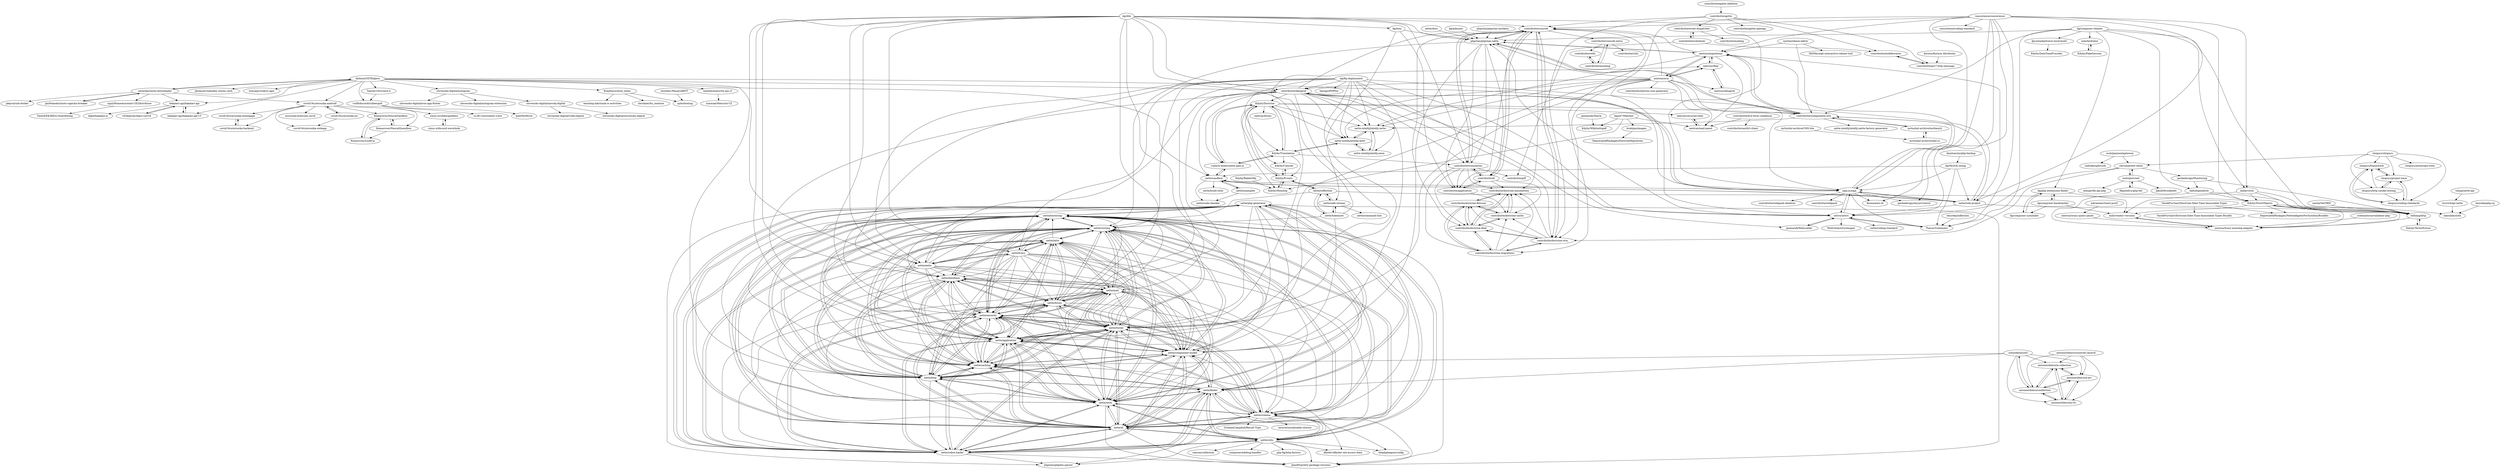 digraph G {
"nette/php-generator" -> "nette/bootstrap"
"nette/php-generator" -> "nette/neon"
"nette/php-generator" -> "nette/di"
"nette/php-generator" -> "nette/robot-loader"
"nette/php-generator" -> "nette/finder"
"nette/php-generator" -> "nette/utils"
"nette/php-generator" -> "nette/schema"
"nette/php-generator" -> "Jean85/pretty-package-versions" ["e"=1]
"nette/php-generator" -> "phpstan/phpdoc-parser" ["e"=1]
"nette/php-generator" -> "nette/http"
"nette/php-generator" -> "nette/caching"
"nette/php-generator" -> "nette/component-model"
"nette/php-generator" -> "nette/application"
"nette/php-generator" -> "nette/tester"
"nette/php-generator" -> "nette/security"
"shopsys/shopsys" -> "shopsys/framework"
"shopsys/shopsys" -> "shopsys/project-base"
"shopsys/shopsys" -> "shopsys/http-smoke-testing"
"shopsys/shopsys" -> "shopsys/coding-standards"
"shopsys/shopsys" -> "shopsys/monorepo-tools" ["e"=1]
"shopsys/shopsys" -> "slevomat/eet-client"
"shopsys/project-base" -> "shopsys/framework"
"shopsys/project-base" -> "shopsys/coding-standards"
"shopsys/project-base" -> "shopsys/http-smoke-testing"
"shopsys/framework" -> "shopsys/coding-standards"
"shopsys/framework" -> "shopsys/project-base"
"antonioribeiro/countries-laravel" -> "antonioribeiro/ia-collection"
"antonioribeiro/countries-laravel" -> "antonioribeiro/ia-arr"
"antonioribeiro/countries-laravel" -> "antonioribeiro/ia-str"
"antonioribeiro/countries-laravel" -> "antonioribeiro/coollection"
"nette/neon" -> "nette/bootstrap"
"nette/neon" -> "nette/di"
"nette/neon" -> "nette/robot-loader"
"nette/neon" -> "nette/finder"
"nette/neon" -> "nette/schema"
"nette/neon" -> "nette/utils"
"nette/neon" -> "nette/php-generator"
"nette/neon" -> "nette/component-model"
"nette/neon" -> "nette/caching"
"nette/neon" -> "nette/application"
"nette/neon" -> "nette/tester"
"nette/neon" -> "nette/security"
"nette/neon" -> "nette/routing"
"nette/neon" -> "Jean85/pretty-package-versions" ["e"=1]
"nette/neon" -> "nette/http"
"antonioribeiro/coollection" -> "antonioribeiro/ia-arr"
"antonioribeiro/coollection" -> "antonioribeiro/ia-collection"
"antonioribeiro/coollection" -> "antonioribeiro/ia-str"
"antonioribeiro/coollection" -> "colinodell/json5"
"colinodell/json5" -> "antonioribeiro/ia-arr"
"colinodell/json5" -> "antonioribeiro/ia-str"
"colinodell/json5" -> "antonioribeiro/ia-collection"
"colinodell/json5" -> "antonioribeiro/coollection"
"colinodell/json5" -> "nette/caching"
"colinodell/json5" -> "nette/finder"
"antonioribeiro/ia-arr" -> "antonioribeiro/ia-collection"
"antonioribeiro/ia-arr" -> "antonioribeiro/ia-str"
"antonioribeiro/ia-arr" -> "antonioribeiro/coollection"
"antonioribeiro/ia-str" -> "antonioribeiro/ia-arr"
"antonioribeiro/ia-str" -> "antonioribeiro/ia-collection"
"antonioribeiro/ia-str" -> "antonioribeiro/coollection"
"antonioribeiro/ia-collection" -> "antonioribeiro/ia-arr"
"antonioribeiro/ia-collection" -> "antonioribeiro/ia-str"
"antonioribeiro/ia-collection" -> "antonioribeiro/coollection"
"nette/caching" -> "nette/component-model"
"nette/caching" -> "nette/routing"
"nette/caching" -> "nette/security"
"nette/caching" -> "nette/application"
"nette/caching" -> "nette/tester"
"nette/caching" -> "nette/http"
"nette/caching" -> "nette/forms"
"nette/caching" -> "nette/mail"
"nette/caching" -> "nette/database"
"nette/caching" -> "nette/bootstrap"
"nette/caching" -> "nette/finder"
"nette/caching" -> "nette/di"
"nette/caching" -> "nette/neon"
"nette/caching" -> "nette/robot-loader"
"nette/caching" -> "nette/latte"
"nette/utils" -> "nette/finder"
"nette/utils" -> "nette/robot-loader"
"nette/utils" -> "nette/schema"
"nette/utils" -> "nette/di"
"nette/utils" -> "nette/neon"
"nette/utils" -> "nette/bootstrap"
"nette/utils" -> "Jean85/pretty-package-versions" ["e"=1]
"nette/utils" -> "nette/php-generator"
"nette/utils" -> "phpstan/phpdoc-parser" ["e"=1]
"nette/utils" -> "nette/caching"
"nette/utils" -> "thephpleague/config" ["e"=1]
"nette/utils" -> "composer/xdebug-handler" ["e"=1]
"nette/utils" -> "php-fig/http-factory" ["e"=1]
"nette/utils" -> "dflydev/dflydev-dot-access-data" ["e"=1]
"nette/utils" -> "ramsey/collection" ["e"=1]
"nette/finder" -> "nette/robot-loader"
"nette/finder" -> "nette/bootstrap"
"nette/finder" -> "nette/neon"
"nette/finder" -> "nette/di"
"nette/finder" -> "nette/utils"
"nette/finder" -> "Jean85/pretty-package-versions" ["e"=1]
"nette/finder" -> "nette/schema"
"nette/finder" -> "nette/php-generator"
"nette/finder" -> "nette/caching"
"nette/finder" -> "phpstan/phpdoc-parser" ["e"=1]
"nette/finder" -> "nette/component-model"
"nette/finder" -> "nette/application"
"nette/finder" -> "nette/routing"
"nette/finder" -> "nette/security"
"nette/finder" -> "nette/http"
"nette/forms" -> "nette/component-model"
"nette/forms" -> "nette/security"
"nette/forms" -> "nette/tester"
"nette/forms" -> "nette/routing"
"nette/forms" -> "nette/application"
"nette/forms" -> "nette/caching"
"nette/forms" -> "nette/http"
"nette/forms" -> "nette/mail"
"nette/forms" -> "nette/database"
"nette/forms" -> "nette/bootstrap"
"nette/forms" -> "nette/di"
"nette/forms" -> "nette/neon"
"nette/forms" -> "nette/latte"
"nette/forms" -> "nette/robot-loader"
"nette/forms" -> "nette/schema"
"nette/robot-loader" -> "nette/finder"
"nette/robot-loader" -> "nette/bootstrap"
"nette/robot-loader" -> "nette/neon"
"nette/robot-loader" -> "nette/di"
"nette/robot-loader" -> "nette/utils"
"nette/robot-loader" -> "nette/schema"
"nette/robot-loader" -> "nette/php-generator"
"nette/robot-loader" -> "Jean85/pretty-package-versions" ["e"=1]
"nette/robot-loader" -> "phpstan/phpdoc-parser" ["e"=1]
"nette/robot-loader" -> "nette/component-model"
"nette/robot-loader" -> "nette/caching"
"nette/robot-loader" -> "nette/routing"
"nette/robot-loader" -> "nette/security"
"nette/robot-loader" -> "nette/application"
"nette/robot-loader" -> "nette/tester"
"nette/application" -> "nette/component-model"
"nette/application" -> "nette/routing"
"nette/application" -> "nette/security"
"nette/application" -> "nette/tester"
"nette/application" -> "nette/http"
"nette/application" -> "nette/caching"
"nette/application" -> "nette/forms"
"nette/application" -> "nette/mail"
"nette/application" -> "nette/database"
"nette/application" -> "nette/bootstrap"
"nette/application" -> "nette/di"
"nette/application" -> "nette/neon"
"nette/application" -> "nette/latte"
"nette/application" -> "nette/robot-loader"
"nette/application" -> "nette/schema"
"nextras/migrations" -> "nextras/dbal"
"nextras/migrations" -> "contributte/console"
"nextras/migrations" -> "phpstan/phpstan-nette"
"nextras/migrations" -> "contributte/componette-site"
"nextras/migrations" -> "nette-intellij/intellij-nette"
"nextras/migrations" -> "nextras/orm"
"nextras/migrations" -> "nextras/mail-panel"
"nette/security" -> "nette/component-model"
"nette/security" -> "nette/routing"
"nette/security" -> "nette/tester"
"nette/security" -> "nette/application"
"nette/security" -> "nette/caching"
"nette/security" -> "nette/http"
"nette/security" -> "nette/forms"
"nette/security" -> "nette/mail"
"nette/security" -> "nette/database"
"nette/security" -> "nette/bootstrap"
"nette/security" -> "nette/di"
"nette/security" -> "nette/neon"
"nette/security" -> "nette/robot-loader"
"nette/security" -> "nette/latte"
"nette/security" -> "nette/schema"
"phpstan/phpstan-mockery" -> "phpstan/phpstan-nette"
"nette/http" -> "nette/component-model"
"nette/http" -> "nette/routing"
"nette/http" -> "nette/security"
"nette/http" -> "nette/application"
"nette/http" -> "nette/tester"
"nette/http" -> "nette/caching"
"nette/http" -> "nette/forms"
"nette/http" -> "nette/mail"
"nette/http" -> "nette/database"
"nette/http" -> "nette/bootstrap"
"nette/http" -> "nette/di"
"nette/http" -> "nette/neon"
"nette/http" -> "nette/robot-loader"
"nette/http" -> "nette/latte"
"nette/http" -> "nette/finder"
"setnicka/ulozto-downloader" -> "JanPalasek/ulozto-captcha-breaker"
"setnicka/ulozto-downloader" -> "covid19cz/erouska-android"
"setnicka/ulozto-downloader" -> "tkohout/OSTRAJava"
"setnicka/ulozto-downloader" -> "pkejval/uld-docker"
"setnicka/ulozto-downloader" -> "bakalari-api/bakalari-api"
"setnicka/ulozto-downloader" -> "zigul/HomeAssistant-CEZdistribuce"
"nette/di" -> "nette/bootstrap"
"nette/di" -> "nette/neon"
"nette/di" -> "nette/robot-loader"
"nette/di" -> "nette/finder"
"nette/di" -> "nette/schema"
"nette/di" -> "nette/utils"
"nette/di" -> "nette/php-generator"
"nette/di" -> "nette/component-model"
"nette/di" -> "nette/caching"
"nette/di" -> "nette/application"
"nette/di" -> "nette/tester"
"nette/di" -> "nette/security"
"nette/di" -> "nette/http"
"nette/di" -> "Jean85/pretty-package-versions" ["e"=1]
"nette/di" -> "nette/routing"
"nette/bootstrap" -> "nette/di"
"nette/bootstrap" -> "nette/neon"
"nette/bootstrap" -> "nette/robot-loader"
"nette/bootstrap" -> "nette/finder"
"nette/bootstrap" -> "nette/schema"
"nette/bootstrap" -> "nette/utils"
"nette/bootstrap" -> "nette/php-generator"
"nette/bootstrap" -> "nette/component-model"
"nette/bootstrap" -> "nette/caching"
"nette/bootstrap" -> "nette/routing"
"nette/bootstrap" -> "nette/security"
"nette/bootstrap" -> "nette/application"
"nette/bootstrap" -> "nette/tester"
"nette/bootstrap" -> "Jean85/pretty-package-versions" ["e"=1]
"nette/bootstrap" -> "nette/http"
"vutfitdiscord/rubbergod" -> "sinus-x/rubbergoddess"
"vutfitdiscord/rubbergod" -> "su-fit-vut/student-voice"
"vutfitdiscord/rubbergod" -> "kub05h/fitsch"
"nette/database" -> "nette/component-model"
"nette/database" -> "nette/routing"
"nette/database" -> "nette/security"
"nette/database" -> "nette/tester"
"nette/database" -> "nette/application"
"nette/database" -> "nette/http"
"nette/database" -> "nette/caching"
"nette/database" -> "nette/forms"
"nette/database" -> "nette/mail"
"nette/database" -> "nette/bootstrap"
"nette/database" -> "nette/di"
"nette/database" -> "nette/neon"
"nette/database" -> "nette/latte"
"nette/database" -> "nette/robot-loader"
"nette/database" -> "nette/schema"
"nette/schema" -> "nette/utils"
"nette/schema" -> "nette/bootstrap"
"nette/schema" -> "nette/neon"
"nette/schema" -> "nette/di"
"nette/schema" -> "nette/robot-loader"
"nette/schema" -> "nette/finder"
"nette/schema" -> "thephpleague/config" ["e"=1]
"nette/schema" -> "dflydev/dflydev-dot-access-data" ["e"=1]
"nette/schema" -> "nette/routing"
"nette/schema" -> "GrahamCampbell/Result-Type" ["e"=1]
"nette/schema" -> "laravel/serializable-closure" ["e"=1]
"nette/schema" -> "nette/security"
"nette/schema" -> "nette/component-model"
"nette/schema" -> "nette/tester"
"nette/schema" -> "nette/application"
"nette/routing" -> "nette/component-model"
"nette/routing" -> "nette/security"
"nette/routing" -> "nette/tester"
"nette/routing" -> "nette/application"
"nette/routing" -> "nette/http"
"nette/routing" -> "nette/caching"
"nette/routing" -> "nette/forms"
"nette/routing" -> "nette/mail"
"nette/routing" -> "nette/database"
"nette/routing" -> "nette/bootstrap"
"nette/routing" -> "nette/neon"
"nette/routing" -> "nette/schema"
"nette/routing" -> "nette/robot-loader"
"nette/routing" -> "nette/di"
"nette/routing" -> "nette/latte"
"nette/mail" -> "nette/component-model"
"nette/mail" -> "nette/security"
"nette/mail" -> "nette/routing"
"nette/mail" -> "nette/tester"
"nette/mail" -> "nette/application"
"nette/mail" -> "nette/http"
"nette/mail" -> "nette/forms"
"nette/mail" -> "nette/caching"
"nette/mail" -> "nette/database"
"nette/mail" -> "nette/bootstrap"
"nette/mail" -> "nette/neon"
"nette/mail" -> "nette/di"
"nette/mail" -> "nette/latte"
"nette/mail" -> "nette/robot-loader"
"nette/mail" -> "nette/schema"
"vitSkalicky/lepsi-rozvrh" -> "bakalari-api/bakalari-api"
"contributte/doctrine-fixtures" -> "contributte/doctrine-cache"
"contributte/doctrine-fixtures" -> "contributte/doctrine-annotations"
"contributte/doctrine-fixtures" -> "contributte/doctrine-dbal"
"contributte/doctrine-fixtures" -> "contributte/doctrine-migrations"
"contributte/doctrine-annotations" -> "contributte/doctrine-cache"
"contributte/doctrine-annotations" -> "contributte/doctrine-dbal"
"contributte/doctrine-annotations" -> "contributte/doctrine-fixtures"
"contributte/doctrine-cache" -> "contributte/doctrine-annotations"
"contributte/doctrine-cache" -> "contributte/doctrine-dbal"
"contributte/doctrine-cache" -> "contributte/doctrine-fixtures"
"nette/component-model" -> "nette/routing"
"nette/component-model" -> "nette/security"
"nette/component-model" -> "nette/application"
"nette/component-model" -> "nette/tester"
"nette/component-model" -> "nette/caching"
"nette/component-model" -> "nette/http"
"nette/component-model" -> "nette/forms"
"nette/component-model" -> "nette/mail"
"nette/component-model" -> "nette/database"
"nette/component-model" -> "nette/bootstrap"
"nette/component-model" -> "nette/di"
"nette/component-model" -> "nette/neon"
"nette/component-model" -> "nette/robot-loader"
"nette/component-model" -> "nette/latte"
"nette/component-model" -> "nette/finder"
"contributte/translation" -> "contributte/console"
"contributte/translation" -> "contributte/di"
"contributte/translation" -> "contributte/application"
"contributte/translation" -> "contributte/doctrine-dbal"
"contributte/translation" -> "contributte/doctrine-migrations"
"contributte/translation" -> "contributte/pdf"
"contributte/translation" -> "contributte/doctrine-annotations"
"nextras/orm" -> "nextras/dbal"
"nextras/orm" -> "nextras/migrations"
"nextras/orm" -> "naja-js/naja"
"nextras/orm" -> "nextras/datagrid"
"nextras/orm" -> "nette-intellij/intellij-latte"
"nextras/orm" -> "nittro/nittro"
"nextras/orm" -> "phpstan/phpstan-nette"
"nextras/orm" -> "contributte/datagrid"
"nextras/orm" -> "contributte/nextras-orm-generator"
"nextras/orm" -> "contributte/console"
"nextras/orm" -> "contributte/componette-site"
"nextras/orm" -> "nextras/mail-panel"
"nextras/orm" -> "nette/tester"
"nextras/orm" -> "nette/application"
"nextras/orm" -> "nette-intellij/intellij-nette"
"daniloaz/myphp-backup" -> "dg/MySQL-dump"
"nette/reflection" -> "nette/safe-stream"
"nette/reflection" -> "Kdyby/StrictObjects"
"nette/reflection" -> "nette/tokenizer"
"nette/reflection" -> "Kdyby/Events"
"nette/reflection" -> "nette/routing"
"nette/docs" -> "phpstan/phpstan-nette"
"dg/adminer" -> "phpstan/phpstan-nette"
"contributte/scheduler" -> "contributte/event-dispatcher"
"contributte/scheduler" -> "contributte/middlewares"
"contributte/scheduler" -> "contributte/pdf"
"nette-intellij/intellij-latte" -> "nette-intellij/intellij-neon"
"nette-intellij/intellij-latte" -> "nette-intellij/intellij-nette"
"nette-intellij/intellij-latte" -> "Kdyby/Translation"
"slovensko-digital/navody.digital" -> "slovensko-digital/volby.digital"
"slovensko-digital/navody.digital" -> "slovensko-digital/slovensko.digital"
"nextras/mail-panel" -> "nextras/secured-links"
"contributte/apitte-skeleton" -> "contributte/apitte"
"contributte/apitte" -> "contributte/middlewares"
"contributte/apitte" -> "contributte/doctrine-orm"
"contributte/apitte" -> "contributte/console"
"contributte/apitte" -> "contributte/psr7-http-message"
"contributte/apitte" -> "contributte/event-dispatcher"
"contributte/apitte" -> "contributte/apitte-openapi"
"contributte/redis" -> "contributte/monolog"
"nette/safe-stream" -> "nette/reflection"
"nette/safe-stream" -> "nette/tokenizer"
"nette/safe-stream" -> "nette/command-line"
"bakalari-api/bakalari-api" -> "vitSkalicky/lepsi-rozvrh"
"bakalari-api/bakalari-api" -> "bakalari-api/bakalari-api-v3"
"bakalari-api/bakalari-api" -> "dqbd/bakalari-js"
"dg/composer-backslasher" -> "dg/php-extensions-finder"
"dg/composer-backslasher" -> "dg/composer-symlinker"
"dg/composer-backslasher" -> "milo/vendor-versions"
"mrtnzlml-archive/zlml.cz" -> "mrtnzlml-archive/testbench"
"nette/tokenizer" -> "nette/safe-stream"
"nette/tokenizer" -> "nette/reflection"
"nette/tokenizer" -> "nextras/dbal"
"nette/tokenizer" -> "nette/routing"
"nette/tokenizer" -> "nette/component-model"
"contributte/console-extra" -> "contributte/monolog"
"contributte/console-extra" -> "contributte/utils"
"contributte/console-extra" -> "contributte/redis"
"contributte/monolog" -> "contributte/console-extra"
"contributte/monolog" -> "contributte/redis"
"Komarovec/LookUp" -> "Komarovec/NeuralSandbox"
"Komarovec/NeuralSandbox" -> "Komarovec/LookUp"
"Komarovec/NeuralSandbox" -> "Komarovec/NeuralQsandbox"
"Komarovec/NeuralQsandbox" -> "Komarovec/NeuralSandbox"
"Komarovec/NeuralQsandbox" -> "Komarovec/LookUp"
"nette/nette" -> "nette/tester"
"nette/nette" -> "nette/application"
"nette/nette" -> "nette/component-model"
"nette/nette" -> "nette/routing"
"nette/nette" -> "nette/security"
"nette/nette" -> "nette/forms"
"nette/nette" -> "nette/mail"
"nette/nette" -> "nette/http"
"nette/nette" -> "nette/caching"
"nette/nette" -> "nette/database"
"nette/nette" -> "nette/latte"
"nette/nette" -> "nette/neon"
"nette/nette" -> "nette/bootstrap"
"nette/nette" -> "nette/di"
"nette/nette" -> "nette/tracy"
"heureka/php-rq" -> "mkoubik/sloth"
"dg/dibi" -> "nette/database"
"dg/dibi" -> "nette/http"
"dg/dibi" -> "dg/texy"
"dg/dibi" -> "contributte/datagrid"
"dg/dibi" -> "contributte/console"
"dg/dibi" -> "nette/tester"
"dg/dibi" -> "nette/application"
"dg/dibi" -> "nette/nette"
"dg/dibi" -> "nette/security"
"dg/dibi" -> "nette/tracy"
"dg/dibi" -> "nette/forms"
"dg/dibi" -> "phpstan/phpstan-nette"
"dg/dibi" -> "naja-js/naja"
"dg/dibi" -> "nette/mail"
"dg/dibi" -> "contributte/translation"
"JanPalasek/ulozto-captcha-breaker" -> "setnicka/ulozto-downloader"
"covid19cz/erouska-android" -> "covid19cz/erouska-ios"
"covid19cz/erouska-android" -> "covid19cz/erouska-homepage"
"covid19cz/erouska-android" -> "covid19cz/erouska-backend"
"covid19cz/erouska-android" -> "covid19cz/erouska-webapp"
"covid19cz/erouska-android" -> "Komarovec/NeuralSandbox"
"covid19cz/erouska-android" -> "msusicky/ockovani-covid"
"covid19cz/erouska-android" -> "Komarovec/NeuralQsandbox"
"Kdyby/RabbitMq" -> "Kdyby/Monolog"
"heureka/inflection" -> "Tharos/Schematic"
"Toaster192/czech.h" -> "vutfitdiscord/rubbergod"
"nextras/dbal" -> "nextras/migrations"
"nextras/dbal" -> "nextras/orm"
"nextras/dbal" -> "nextras/datagrid"
"bakalari-api/bakalari-api-v3" -> "bakalari-api/bakalari-api"
"covid19cz/erouska-ios" -> "covid19cz/erouska-android"
"covid19cz/erouska-ios" -> "covid19cz/erouska-webapp"
"dg/composer-cleaner" -> "dg/php-extensions-finder"
"dg/composer-cleaner" -> "haltuf/genderer"
"dg/composer-cleaner" -> "Tharos/Schematic"
"dg/composer-cleaner" -> "fprochazka/travis-local-build"
"dg/composer-cleaner" -> "contributte/componette-site"
"dg/composer-cleaner" -> "bitbang/http"
"dg/composer-cleaner" -> "phpstan/phpstan-nette"
"dg/composer-cleaner" -> "nella/victor"
"dg/composer-cleaner" -> "milo/hydrator"
"zloutek1/MasarykBOT" -> "spito/testing"
"bitbang/http" -> "nextras/tracy-monolog-adapter"
"bitbang/http" -> "Kdyby/StrictObjects"
"bitbang/http" -> "Kdyby/TesterExtras"
"covid19cz/erouska-homepage" -> "covid19cz/erouska-backend"
"covid19cz/erouska-backend" -> "covid19cz/erouska-homepage"
"Kdyby/Monolog" -> "Kdyby/Events"
"sinus-x/discord-wormhole" -> "sinus-x/rubbergoddess"
"Kdyby/TesterExtras" -> "bitbang/http"
"Kdyby/FakeSession" -> "milo/hydrator"
"sinus-x/rubbergoddess" -> "sinus-x/discord-wormhole"
"sjurba/rebase-editor" -> "MitMaro/git-interactive-rebase-tool" ["e"=1]
"sjurba/rebase-editor" -> "nextras/migrations"
"sjurba/rebase-editor" -> "contributte/componette-site"
"janmarek/WebLoader" -> "nittro/nittro"
"mrtnzlml-archive/testbench" -> "contributte/componette-site"
"mrtnzlml-archive/testbench" -> "mrtnzlml-archive/zlml.cz"
"kaja47/Matcher" -> "nextras/mail-panel"
"kaja47/Matcher" -> "Kdyby/Monolog"
"kaja47/Matcher" -> "brabijan/images"
"kaja47/Matcher" -> "Kdyby/Wkhtmltopdf"
"zigul/HomeAssistant-CEZdistribuce" -> "TataGEEK/IKEA-Vindriktning"
"slovensko-digital/autogram" -> "slovensko-digital/navody.digital"
"slovensko-digital/autogram" -> "slovensko-digital/avm-app-flutter"
"slovensko-digital/autogram" -> "slovensko-digital/autogram-extension"
"csob/paymentgateway" -> "ondrakoupil/csob"
"csob/paymentgateway" -> "slevomat/eet-client"
"VasekPurchart/Doctrine-Date-Time-Immutable-Types" -> "VasekPurchart/Doctrine-Date-Time-Immutable-Types-Bundle"
"VasekPurchart/Doctrine-Date-Time-Immutable-Types" -> "DeprecatedPackages/NetteAdapterForSymfonyBundles"
"koriym/Koriym.Attributes" -> "contributte/psr7-http-message"
"nette/web-project" -> "nette/sandbox"
"nette/web-project" -> "naja-js/naja"
"nette/web-project" -> "nittro/nittro"
"nette/web-project" -> "bitbang/http"
"nette/web-project" -> "nextras/migrations"
"nette/web-project" -> "contributte/componette-site"
"contributte/live-form-validation" -> "nextras/mail-panel"
"contributte/live-form-validation" -> "contributte/oauth2-client"
"dg/composer-symlinker" -> "dg/php-extensions-finder"
"haltuf/genderer" -> "bitbang/http"
"haltuf/genderer" -> "Kdyby/StrictObjects"
"haltuf/genderer" -> "nextras/tracy-monolog-adapter"
"janmarek/Texyla" -> "Kdyby/Wkhtmltopdf"
"nextras/tracy-query-panel" -> "nextras/tracy-monolog-adapter"
"vojtech-dobes/nette.ajax.js" -> "Kdyby/Translation"
"vojtech-dobes/nette.ajax.js" -> "Kdyby/Doctrine"
"vojtech-dobes/nette.ajax.js" -> "nette/sandbox"
"nette/latte" -> "nette/application"
"nette/latte" -> "nette/tester"
"nette/latte" -> "nette/component-model"
"nette/latte" -> "nette/security"
"nette/latte" -> "nette/forms"
"nette/latte" -> "nette/http"
"nette/latte" -> "nette/caching"
"nette/latte" -> "nette/routing"
"nette/latte" -> "nette/database"
"nette/latte" -> "nette/mail"
"nette/latte" -> "nette/tracy"
"nette/latte" -> "nette/neon"
"nette/latte" -> "nette/bootstrap"
"nette/latte" -> "nette/di"
"nette/latte" -> "nette/nette"
"contributte/datagrid" -> "contributte/console"
"contributte/datagrid" -> "naja-js/naja"
"contributte/datagrid" -> "contributte/doctrine-orm"
"contributte/datagrid" -> "nette/tester"
"contributte/datagrid" -> "nette/application"
"contributte/datagrid" -> "contributte/translation"
"contributte/datagrid" -> "vojtech-dobes/nette.ajax.js"
"contributte/datagrid" -> "nette/forms"
"contributte/datagrid" -> "Kdyby/Doctrine"
"contributte/datagrid" -> "nette-intellij/intellij-latte"
"contributte/datagrid" -> "nittro/nittro"
"contributte/datagrid" -> "nette/sandbox"
"contributte/datagrid" -> "nette/nette"
"contributte/datagrid" -> "nette-intellij/intellij-nette"
"contributte/datagrid" -> "nette/component-model"
"nittro/nittro" -> "janmarek/WebLoader"
"nittro/nittro" -> "naja-js/naja"
"nittro/nittro" -> "nette/coding-standard"
"nittro/nittro" -> "Tharos/Schematic"
"nittro/nittro" -> "phpstan/phpstan-nette"
"nittro/nittro" -> "WebChemistry/images"
"nette-intellij/intellij-neon" -> "nette-intellij/intellij-nette"
"nette-intellij/intellij-neon" -> "nette-intellij/intellij-latte"
"phpstan/phpstan-nette" -> "contributte/console"
"phpstan/phpstan-nette" -> "contributte/application"
"phpstan/phpstan-nette" -> "contributte/di"
"phpstan/phpstan-nette" -> "contributte/translation"
"phpstan/phpstan-nette" -> "nextras/migrations"
"phpstan/phpstan-nette" -> "contributte/componette-site"
"phpstan/phpstan-nette" -> "nette/routing"
"phpstan/phpstan-nette" -> "nette/component-model"
"contributte/componette-site" -> "phpstan/phpstan-nette"
"contributte/componette-site" -> "nextras/migrations"
"contributte/componette-site" -> "mrtnzlml-archive/testbench"
"contributte/componette-site" -> "nette-intellij/intellij-nette"
"contributte/componette-site" -> "nette-intellij/intellij-nette-factory-generator"
"mrtnzlml-archive/CMS-lite" -> "mrtnzlml-archive/zlml.cz"
"Tharos/Schematic" -> "nittro/nittro"
"tomaj/nette-api" -> "ricco24/api-nette"
"milo/vendor-versions" -> "nextras/tracy-monolog-adapter"
"shopsys/coding-standards" -> "shopsys/framework"
"shopsys/coding-standards" -> "shopsys/project-base"
"tkohout/OSTRAJava" -> "setnicka/ulozto-downloader"
"tkohout/OSTRAJava" -> "Toaster192/czech.h"
"tkohout/OSTRAJava" -> "covid19cz/erouska-android"
"tkohout/OSTRAJava" -> "bakalari-api/bakalari-api"
"tkohout/OSTRAJava" -> "bakalari-api/bakalari-api-v3"
"tkohout/OSTRAJava" -> "jkremser/nahodny-slusny-cech"
"tkohout/OSTRAJava" -> "vutfitdiscord/rubbergod"
"tkohout/OSTRAJava" -> "contributte/datagrid"
"tkohout/OSTRAJava" -> "Krejdom/school_notes"
"tkohout/OSTRAJava" -> "honzajavorek/cs-apis"
"tkohout/OSTRAJava" -> "naja-js/naja"
"tkohout/OSTRAJava" -> "nette/nette"
"tkohout/OSTRAJava" -> "nette/sandbox"
"tkohout/OSTRAJava" -> "tenhobi/maturita-sps-cl"
"tkohout/OSTRAJava" -> "slovensko-digital/autogram"
"nette/tester" -> "nette/component-model"
"nette/tester" -> "nette/security"
"nette/tester" -> "nette/routing"
"nette/tester" -> "nette/application"
"nette/tester" -> "nette/forms"
"nette/tester" -> "nette/http"
"nette/tester" -> "nette/caching"
"nette/tester" -> "nette/mail"
"nette/tester" -> "nette/database"
"nette/tester" -> "nette/bootstrap"
"nette/tester" -> "nette/di"
"nette/tester" -> "nette/neon"
"nette/tester" -> "nette/latte"
"nette/tester" -> "nette/robot-loader"
"nette/tester" -> "nette/schema"
"dg/ftp-deployment" -> "contributte/datagrid"
"dg/ftp-deployment" -> "banago/PHPloy" ["e"=1]
"dg/ftp-deployment" -> "nette/tester"
"dg/ftp-deployment" -> "nette/nette"
"dg/ftp-deployment" -> "nette-intellij/intellij-latte"
"dg/ftp-deployment" -> "nette/web-project"
"dg/ftp-deployment" -> "nette-intellij/intellij-nette"
"dg/ftp-deployment" -> "nittro/nittro"
"dg/ftp-deployment" -> "nette/forms"
"dg/ftp-deployment" -> "janmarek/WebLoader"
"dg/ftp-deployment" -> "nette-intellij/intellij-neon"
"dg/ftp-deployment" -> "nette/database"
"dg/ftp-deployment" -> "Kdyby/Translation"
"dg/ftp-deployment" -> "nette/tracy"
"dg/ftp-deployment" -> "nette/routing"
"tenhobi/maturita-sps-cl" -> "xiaoxiae/Maturita-CZ"
"dg/texy" -> "contributte/application"
"dg/texy" -> "nette/safe-stream"
"dg/texy" -> "phpstan/phpstan-nette"
"Krejdom/school_notes" -> "spito/testing"
"Krejdom/school_notes" -> "xbrukner/bc_statnice"
"Krejdom/school_notes" -> "teaching-lab/stack-cs-activities"
"nextras/datagrid" -> "nextras/dbal"
"nella/victor" -> "bitbang/http"
"nella/victor" -> "milo/vendor-versions"
"nella/victor" -> "nextras/tracy-monolog-adapter"
"nella/victor" -> "Kdyby/StrictObjects"
"Kdyby/StrictObjects" -> "bitbang/http"
"Kdyby/StrictObjects" -> "nextras/tracy-monolog-adapter"
"Kdyby/StrictObjects" -> "DeprecatedPackages/NetteAdapterForSymfonyBundles"
"Kdyby/StrictObjects" -> "mkoubik/sloth"
"Kdyby/StrictObjects" -> "milo/vendor-versions"
"nextras/tracy-monolog-adapter" -> "milo/vendor-versions"
"ondrejnov/eet" -> "slevomat/eet-client"
"ondrejnov/eet" -> "filipsedivy/php-eet"
"ondrejnov/eet" -> "JakubMrozek/eet"
"ondrejnov/eet" -> "mhujer/fio-api-php"
"filipsedivy/php-eet" -> "ondrejnov/eet"
"nette/tracy" -> "nette/tester"
"nette/tracy" -> "nette/application"
"nette/tracy" -> "nette/forms"
"nette/tracy" -> "nette/component-model"
"nette/tracy" -> "nette/http"
"nette/tracy" -> "nette/latte"
"nette/tracy" -> "nette/security"
"nette/tracy" -> "nette/caching"
"nette/tracy" -> "nette/routing"
"nette/tracy" -> "nette/database"
"nette/tracy" -> "nette/mail"
"nette/tracy" -> "nette/neon"
"nette/tracy" -> "nette/di"
"nette/tracy" -> "nette/bootstrap"
"nette/tracy" -> "nette/nette"
"schematicon/validator-php" -> "nextras/tracy-monolog-adapter"
"ricco24/api-nette" -> "mkoubik/sloth"
"milo/hydrator" -> "Kdyby/FakeSession"
"slevomat/eet-client" -> "ondrejnov/eet"
"slevomat/eet-client" -> "nittro/nittro"
"slevomat/eet-client" -> "contributte/doctrine-orm"
"slevomat/eet-client" -> "peckadesign/Monitoring"
"Kdyby/Doctrine" -> "Kdyby/Events"
"Kdyby/Doctrine" -> "Kdyby/Translation"
"Kdyby/Doctrine" -> "Kdyby/Console"
"Kdyby/Doctrine" -> "vojtech-dobes/nette.ajax.js"
"Kdyby/Doctrine" -> "contributte/componette-site"
"Kdyby/Doctrine" -> "nextras/forms"
"Kdyby/Doctrine" -> "nette-intellij/intellij-latte"
"Kdyby/Doctrine" -> "nette-intellij/intellij-nette"
"Kdyby/Doctrine" -> "Kdyby/Monolog"
"Kdyby/Doctrine" -> "nextras/secured-links"
"contributte/application" -> "contributte/di"
"contributte/application" -> "contributte/doctrine-cache"
"contributte/console" -> "contributte/di"
"contributte/console" -> "contributte/translation"
"contributte/console" -> "phpstan/phpstan-nette"
"contributte/console" -> "contributte/doctrine-orm"
"contributte/console" -> "contributte/doctrine-migrations"
"contributte/console" -> "contributte/doctrine-dbal"
"contributte/console" -> "contributte/application"
"contributte/console" -> "contributte/doctrine-annotations"
"contributte/console" -> "contributte/console-extra"
"contributte/di" -> "contributte/console"
"contributte/di" -> "contributte/application"
"contributte/di" -> "contributte/doctrine-cache"
"contributte/di" -> "contributte/doctrine-annotations"
"contributte/di" -> "contributte/translation"
"dg/MySQL-dump" -> "nette/web-project"
"dg/MySQL-dump" -> "naja-js/naja"
"dg/MySQL-dump" -> "nette/sandbox"
"dg/MySQL-dump" -> "Tharos/Schematic"
"contributte/event-dispatcher" -> "contributte/scheduler"
"contributte/event-dispatcher" -> "contributte/mailing"
"peckadesign/Monitoring" -> "haltuf/genderer"
"peckadesign/Monitoring" -> "bitbang/http"
"Kdyby/Console" -> "Kdyby/Events"
"consistence/consistence" -> "Kdyby/StrictObjects"
"consistence/consistence" -> "Tharos/Schematic"
"consistence/consistence" -> "fmasa/auto-di"
"consistence/consistence" -> "nittro/nittro"
"consistence/consistence" -> "consistence/coding-standard"
"consistence/consistence" -> "nella/victor"
"consistence/consistence" -> "naja-js/naja"
"consistence/consistence" -> "contributte/doctrine-orm"
"consistence/consistence" -> "nette/web-project"
"consistence/consistence" -> "contributte/console"
"consistence/consistence" -> "nextras/migrations"
"consistence/consistence" -> "peckadesign/AsyncControl"
"contributte/middlewares" -> "contributte/psr7-http-message"
"contributte/psr7-http-message" -> "contributte/middlewares"
"Kdyby/Events" -> "Kdyby/Monolog"
"Kdyby/Events" -> "Kdyby/Doctrine"
"Kdyby/Events" -> "Kdyby/Console"
"Kdyby/Events" -> "nette/reflection"
"nextras/secured-links" -> "nextras/mail-panel"
"naja-js/naja" -> "nittro/nittro"
"naja-js/naja" -> "contributte/webpack"
"naja-js/naja" -> "nextras/migrations"
"naja-js/naja" -> "contributte/datagrid"
"naja-js/naja" -> "peckadesign/AsyncControl"
"naja-js/naja" -> "nette/web-project"
"naja-js/naja" -> "contributte/componette-site"
"naja-js/naja" -> "Tharos/Schematic"
"naja-js/naja" -> "contributte/webpack-skeleton"
"naja-js/naja" -> "fmasa/auto-di"
"contributte/doctrine-orm" -> "contributte/doctrine-dbal"
"contributte/doctrine-orm" -> "contributte/doctrine-migrations"
"contributte/doctrine-orm" -> "contributte/doctrine-annotations"
"contributte/doctrine-orm" -> "contributte/doctrine-cache"
"contributte/doctrine-orm" -> "contributte/console"
"contributte/doctrine-orm" -> "contributte/doctrine-fixtures"
"Kdyby/Translation" -> "Kdyby/Doctrine"
"Kdyby/Translation" -> "vojtech-dobes/nette.ajax.js"
"Kdyby/Translation" -> "Kdyby/Events"
"Kdyby/Translation" -> "nette-intellij/intellij-latte"
"Kdyby/Translation" -> "contributte/translation"
"Kdyby/Translation" -> "Kdyby/Console"
"contributte/doctrine-migrations" -> "contributte/doctrine-dbal"
"contributte/doctrine-migrations" -> "contributte/doctrine-annotations"
"contributte/doctrine-migrations" -> "contributte/doctrine-cache"
"contributte/doctrine-migrations" -> "contributte/doctrine-orm"
"contributte/doctrine-migrations" -> "contributte/doctrine-fixtures"
"uestla/YetORM" -> "bitbang/http"
"dg/php-extensions-finder" -> "dg/composer-backslasher"
"dg/php-extensions-finder" -> "dg/composer-symlinker"
"dg/php-extensions-finder" -> "milo/vendor-versions"
"mkraemer/react-pcntl" -> "nextras/tracy-query-panel"
"shopsys/http-smoke-testing" -> "shopsys/coding-standards"
"shopsys/http-smoke-testing" -> "shopsys/framework"
"shopsys/http-smoke-testing" -> "shopsys/project-base"
"nette/sandbox" -> "nette/examples"
"nette/sandbox" -> "nette/web-project"
"nette/sandbox" -> "nette/code-checker"
"nette/sandbox" -> "nette/build-tools"
"nette/sandbox" -> "vojtech-dobes/nette.ajax.js"
"nette/sandbox" -> "naja-js/naja"
"nette/examples" -> "nette/sandbox"
"nette/examples" -> "nette/code-checker"
"contributte/doctrine-dbal" -> "contributte/doctrine-cache"
"contributte/doctrine-dbal" -> "contributte/doctrine-annotations"
"contributte/doctrine-dbal" -> "contributte/doctrine-migrations"
"contributte/doctrine-dbal" -> "contributte/doctrine-fixtures"
"contributte/doctrine-dbal" -> "contributte/doctrine-orm"
"brabijan/images" -> "DeprecatedPackages/DoctrineMigrations"
"nette-intellij/intellij-nette" -> "nette-intellij/intellij-neon"
"nette-intellij/intellij-nette" -> "nette-intellij/intellij-latte"
"fprochazka/travis-local-build" -> "Kdyby/DateTimeProvider"
"nette/php-generator" ["l"="-14.954,25.396"]
"nette/bootstrap" ["l"="-14.907,25.405"]
"nette/neon" ["l"="-14.936,25.421"]
"nette/di" ["l"="-14.922,25.414"]
"nette/robot-loader" ["l"="-14.926,25.399"]
"nette/finder" ["l"="-14.914,25.382"]
"nette/utils" ["l"="-14.936,25.366"]
"nette/schema" ["l"="-14.89,25.393"]
"Jean85/pretty-package-versions" ["l"="-13.918,26.198"]
"phpstan/phpdoc-parser" ["l"="-13.846,26.339"]
"nette/http" ["l"="-14.923,25.434"]
"nette/caching" ["l"="-14.895,25.412"]
"nette/component-model" ["l"="-14.91,25.432"]
"nette/application" ["l"="-14.893,25.426"]
"nette/tester" ["l"="-14.895,25.439"]
"nette/security" ["l"="-14.905,25.422"]
"shopsys/shopsys" ["l"="-14.661,25.682"]
"shopsys/framework" ["l"="-14.647,25.699"]
"shopsys/project-base" ["l"="-14.628,25.698"]
"shopsys/http-smoke-testing" ["l"="-14.638,25.711"]
"shopsys/coding-standards" ["l"="-14.637,25.688"]
"shopsys/monorepo-tools" ["l"="-16.178,25.989"]
"slevomat/eet-client" ["l"="-14.74,25.623"]
"antonioribeiro/countries-laravel" ["l"="-14.922,25.25"]
"antonioribeiro/ia-collection" ["l"="-14.93,25.277"]
"antonioribeiro/ia-arr" ["l"="-14.922,25.268"]
"antonioribeiro/ia-str" ["l"="-14.906,25.271"]
"antonioribeiro/coollection" ["l"="-14.914,25.284"]
"nette/routing" ["l"="-14.903,25.437"]
"colinodell/json5" ["l"="-14.913,25.311"]
"nette/forms" ["l"="-14.879,25.441"]
"nette/mail" ["l"="-14.912,25.445"]
"nette/database" ["l"="-14.878,25.425"]
"nette/latte" ["l"="-14.895,25.457"]
"thephpleague/config" ["l"="-13.826,26.245"]
"composer/xdebug-handler" ["l"="-14.107,26.165"]
"php-fig/http-factory" ["l"="-13.969,26.243"]
"dflydev/dflydev-dot-access-data" ["l"="-15.373,23.495"]
"ramsey/collection" ["l"="-13.887,26.301"]
"nextras/migrations" ["l"="-14.859,25.547"]
"nextras/dbal" ["l"="-14.892,25.522"]
"contributte/console" ["l"="-14.872,25.564"]
"phpstan/phpstan-nette" ["l"="-14.889,25.537"]
"contributte/componette-site" ["l"="-14.849,25.563"]
"nette-intellij/intellij-nette" ["l"="-14.846,25.526"]
"nextras/orm" ["l"="-14.872,25.517"]
"nextras/mail-panel" ["l"="-14.936,25.551"]
"phpstan/phpstan-mockery" ["l"="-14.957,25.54"]
"setnicka/ulozto-downloader" ["l"="-14.649,25.428"]
"JanPalasek/ulozto-captcha-breaker" ["l"="-14.622,25.423"]
"covid19cz/erouska-android" ["l"="-14.603,25.405"]
"tkohout/OSTRAJava" ["l"="-14.713,25.442"]
"pkejval/uld-docker" ["l"="-14.63,25.442"]
"bakalari-api/bakalari-api" ["l"="-14.685,25.405"]
"zigul/HomeAssistant-CEZdistribuce" ["l"="-14.607,25.445"]
"vutfitdiscord/rubbergod" ["l"="-14.662,25.398"]
"sinus-x/rubbergoddess" ["l"="-14.638,25.368"]
"su-fit-vut/student-voice" ["l"="-14.654,25.373"]
"kub05h/fitsch" ["l"="-14.641,25.387"]
"GrahamCampbell/Result-Type" ["l"="-13.866,26.249"]
"laravel/serializable-closure" ["l"="-13.808,26.25"]
"vitSkalicky/lepsi-rozvrh" ["l"="-14.689,25.385"]
"contributte/doctrine-fixtures" ["l"="-14.869,25.597"]
"contributte/doctrine-cache" ["l"="-14.883,25.588"]
"contributte/doctrine-annotations" ["l"="-14.876,25.581"]
"contributte/doctrine-dbal" ["l"="-14.865,25.579"]
"contributte/doctrine-migrations" ["l"="-14.863,25.588"]
"contributte/translation" ["l"="-14.88,25.555"]
"contributte/di" ["l"="-14.89,25.572"]
"contributte/application" ["l"="-14.903,25.563"]
"contributte/pdf" ["l"="-14.92,25.604"]
"naja-js/naja" ["l"="-14.804,25.524"]
"nextras/datagrid" ["l"="-14.907,25.528"]
"nette-intellij/intellij-latte" ["l"="-14.851,25.513"]
"nittro/nittro" ["l"="-14.817,25.535"]
"contributte/datagrid" ["l"="-14.844,25.496"]
"contributte/nextras-orm-generator" ["l"="-14.9,25.506"]
"daniloaz/myphp-backup" ["l"="-14.702,25.556"]
"dg/MySQL-dump" ["l"="-14.757,25.544"]
"nette/reflection" ["l"="-14.914,25.518"]
"nette/safe-stream" ["l"="-14.951,25.512"]
"Kdyby/StrictObjects" ["l"="-14.824,25.623"]
"nette/tokenizer" ["l"="-14.929,25.492"]
"Kdyby/Events" ["l"="-14.907,25.542"]
"nette/docs" ["l"="-14.93,25.582"]
"dg/adminer" ["l"="-14.957,25.565"]
"contributte/scheduler" ["l"="-14.941,25.639"]
"contributte/event-dispatcher" ["l"="-14.954,25.653"]
"contributte/middlewares" ["l"="-14.934,25.653"]
"nette-intellij/intellij-neon" ["l"="-14.828,25.506"]
"Kdyby/Translation" ["l"="-14.862,25.531"]
"slovensko-digital/navody.digital" ["l"="-14.676,25.317"]
"slovensko-digital/volby.digital" ["l"="-14.658,25.302"]
"slovensko-digital/slovensko.digital" ["l"="-14.675,25.293"]
"nextras/secured-links" ["l"="-14.919,25.556"]
"contributte/apitte-skeleton" ["l"="-14.964,25.639"]
"contributte/apitte" ["l"="-14.92,25.627"]
"contributte/doctrine-orm" ["l"="-14.848,25.583"]
"contributte/psr7-http-message" ["l"="-14.94,25.669"]
"contributte/apitte-openapi" ["l"="-14.948,25.625"]
"contributte/redis" ["l"="-14.909,25.673"]
"contributte/monolog" ["l"="-14.906,25.659"]
"nette/command-line" ["l"="-14.991,25.513"]
"bakalari-api/bakalari-api-v3" ["l"="-14.706,25.407"]
"dqbd/bakalari-js" ["l"="-14.672,25.382"]
"dg/composer-backslasher" ["l"="-14.783,25.67"]
"dg/php-extensions-finder" ["l"="-14.784,25.653"]
"dg/composer-symlinker" ["l"="-14.766,25.669"]
"milo/vendor-versions" ["l"="-14.798,25.646"]
"mrtnzlml-archive/zlml.cz" ["l"="-14.859,25.645"]
"mrtnzlml-archive/testbench" ["l"="-14.851,25.61"]
"contributte/console-extra" ["l"="-14.896,25.642"]
"contributte/utils" ["l"="-14.892,25.669"]
"Komarovec/LookUp" ["l"="-14.566,25.366"]
"Komarovec/NeuralSandbox" ["l"="-14.581,25.376"]
"Komarovec/NeuralQsandbox" ["l"="-14.569,25.382"]
"nette/nette" ["l"="-14.861,25.442"]
"nette/tracy" ["l"="-14.924,25.46"]
"heureka/php-rq" ["l"="-14.785,25.707"]
"mkoubik/sloth" ["l"="-14.8,25.685"]
"dg/dibi" ["l"="-14.886,25.483"]
"dg/texy" ["l"="-14.929,25.528"]
"covid19cz/erouska-ios" ["l"="-14.571,25.402"]
"covid19cz/erouska-homepage" ["l"="-14.603,25.382"]
"covid19cz/erouska-backend" ["l"="-14.59,25.387"]
"covid19cz/erouska-webapp" ["l"="-14.581,25.416"]
"msusicky/ockovani-covid" ["l"="-14.559,25.419"]
"Kdyby/RabbitMq" ["l"="-14.958,25.587"]
"Kdyby/Monolog" ["l"="-14.933,25.565"]
"heureka/inflection" ["l"="-14.749,25.577"]
"Tharos/Schematic" ["l"="-14.79,25.564"]
"Toaster192/czech.h" ["l"="-14.678,25.423"]
"dg/composer-cleaner" ["l"="-14.821,25.605"]
"haltuf/genderer" ["l"="-14.797,25.629"]
"fprochazka/travis-local-build" ["l"="-14.838,25.639"]
"bitbang/http" ["l"="-14.797,25.611"]
"nella/victor" ["l"="-14.807,25.62"]
"milo/hydrator" ["l"="-14.825,25.645"]
"zloutek1/MasarykBOT" ["l"="-14.586,25.501"]
"spito/testing" ["l"="-14.61,25.494"]
"nextras/tracy-monolog-adapter" ["l"="-14.811,25.646"]
"Kdyby/TesterExtras" ["l"="-14.777,25.613"]
"sinus-x/discord-wormhole" ["l"="-14.625,25.352"]
"Kdyby/FakeSession" ["l"="-14.828,25.662"]
"sjurba/rebase-editor" ["l"="-14.88,25.615"]
"MitMaro/git-interactive-rebase-tool" ["l"="-13.21,-6.962"]
"janmarek/WebLoader" ["l"="-14.811,25.504"]
"kaja47/Matcher" ["l"="-14.987,25.582"]
"brabijan/images" ["l"="-15.018,25.607"]
"Kdyby/Wkhtmltopdf" ["l"="-15.029,25.59"]
"TataGEEK/IKEA-Vindriktning" ["l"="-14.583,25.453"]
"slovensko-digital/autogram" ["l"="-14.693,25.361"]
"slovensko-digital/avm-app-flutter" ["l"="-14.681,25.34"]
"slovensko-digital/autogram-extension" ["l"="-14.7,25.339"]
"csob/paymentgateway" ["l"="-14.686,25.628"]
"ondrakoupil/csob" ["l"="-14.652,25.63"]
"VasekPurchart/Doctrine-Date-Time-Immutable-Types" ["l"="-14.819,25.715"]
"VasekPurchart/Doctrine-Date-Time-Immutable-Types-Bundle" ["l"="-14.821,25.738"]
"DeprecatedPackages/NetteAdapterForSymfonyBundles" ["l"="-14.824,25.675"]
"koriym/Koriym.Attributes" ["l"="-14.956,25.697"]
"nette/web-project" ["l"="-14.804,25.544"]
"nette/sandbox" ["l"="-14.781,25.508"]
"contributte/live-form-validation" ["l"="-14.997,25.555"]
"contributte/oauth2-client" ["l"="-15.026,25.558"]
"janmarek/Texyla" ["l"="-15.056,25.596"]
"nextras/tracy-query-panel" ["l"="-14.828,25.691"]
"vojtech-dobes/nette.ajax.js" ["l"="-14.831,25.524"]
"Kdyby/Doctrine" ["l"="-14.875,25.541"]
"nette/coding-standard" ["l"="-14.793,25.496"]
"WebChemistry/images" ["l"="-14.78,25.536"]
"nette-intellij/intellij-nette-factory-generator" ["l"="-14.831,25.586"]
"mrtnzlml-archive/CMS-lite" ["l"="-14.869,25.682"]
"tomaj/nette-api" ["l"="-14.781,25.752"]
"ricco24/api-nette" ["l"="-14.79,25.725"]
"jkremser/nahodny-slusny-cech" ["l"="-14.69,25.473"]
"Krejdom/school_notes" ["l"="-14.647,25.481"]
"honzajavorek/cs-apis" ["l"="-14.732,25.413"]
"tenhobi/maturita-sps-cl" ["l"="-14.672,25.454"]
"dg/ftp-deployment" ["l"="-14.851,25.478"]
"banago/PHPloy" ["l"="-15.92,25.608"]
"xiaoxiae/Maturita-CZ" ["l"="-14.648,25.46"]
"xbrukner/bc_statnice" ["l"="-14.624,25.481"]
"teaching-lab/stack-cs-activities" ["l"="-14.63,25.5"]
"ondrejnov/eet" ["l"="-14.719,25.657"]
"filipsedivy/php-eet" ["l"="-14.72,25.679"]
"JakubMrozek/eet" ["l"="-14.693,25.666"]
"mhujer/fio-api-php" ["l"="-14.703,25.687"]
"schematicon/validator-php" ["l"="-14.807,25.673"]
"peckadesign/Monitoring" ["l"="-14.766,25.627"]
"Kdyby/Console" ["l"="-14.895,25.55"]
"nextras/forms" ["l"="-14.906,25.577"]
"contributte/mailing" ["l"="-14.977,25.671"]
"consistence/consistence" ["l"="-14.814,25.573"]
"fmasa/auto-di" ["l"="-14.801,25.556"]
"consistence/coding-standard" ["l"="-14.774,25.59"]
"peckadesign/AsyncControl" ["l"="-14.781,25.553"]
"contributte/webpack" ["l"="-14.75,25.522"]
"contributte/webpack-skeleton" ["l"="-14.767,25.521"]
"uestla/YetORM" ["l"="-14.778,25.634"]
"mkraemer/react-pcntl" ["l"="-14.844,25.72"]
"nette/examples" ["l"="-14.761,25.489"]
"nette/code-checker" ["l"="-14.741,25.492"]
"nette/build-tools" ["l"="-14.753,25.504"]
"DeprecatedPackages/DoctrineMigrations" ["l"="-15.041,25.623"]
"Kdyby/DateTimeProvider" ["l"="-14.846,25.664"]
}